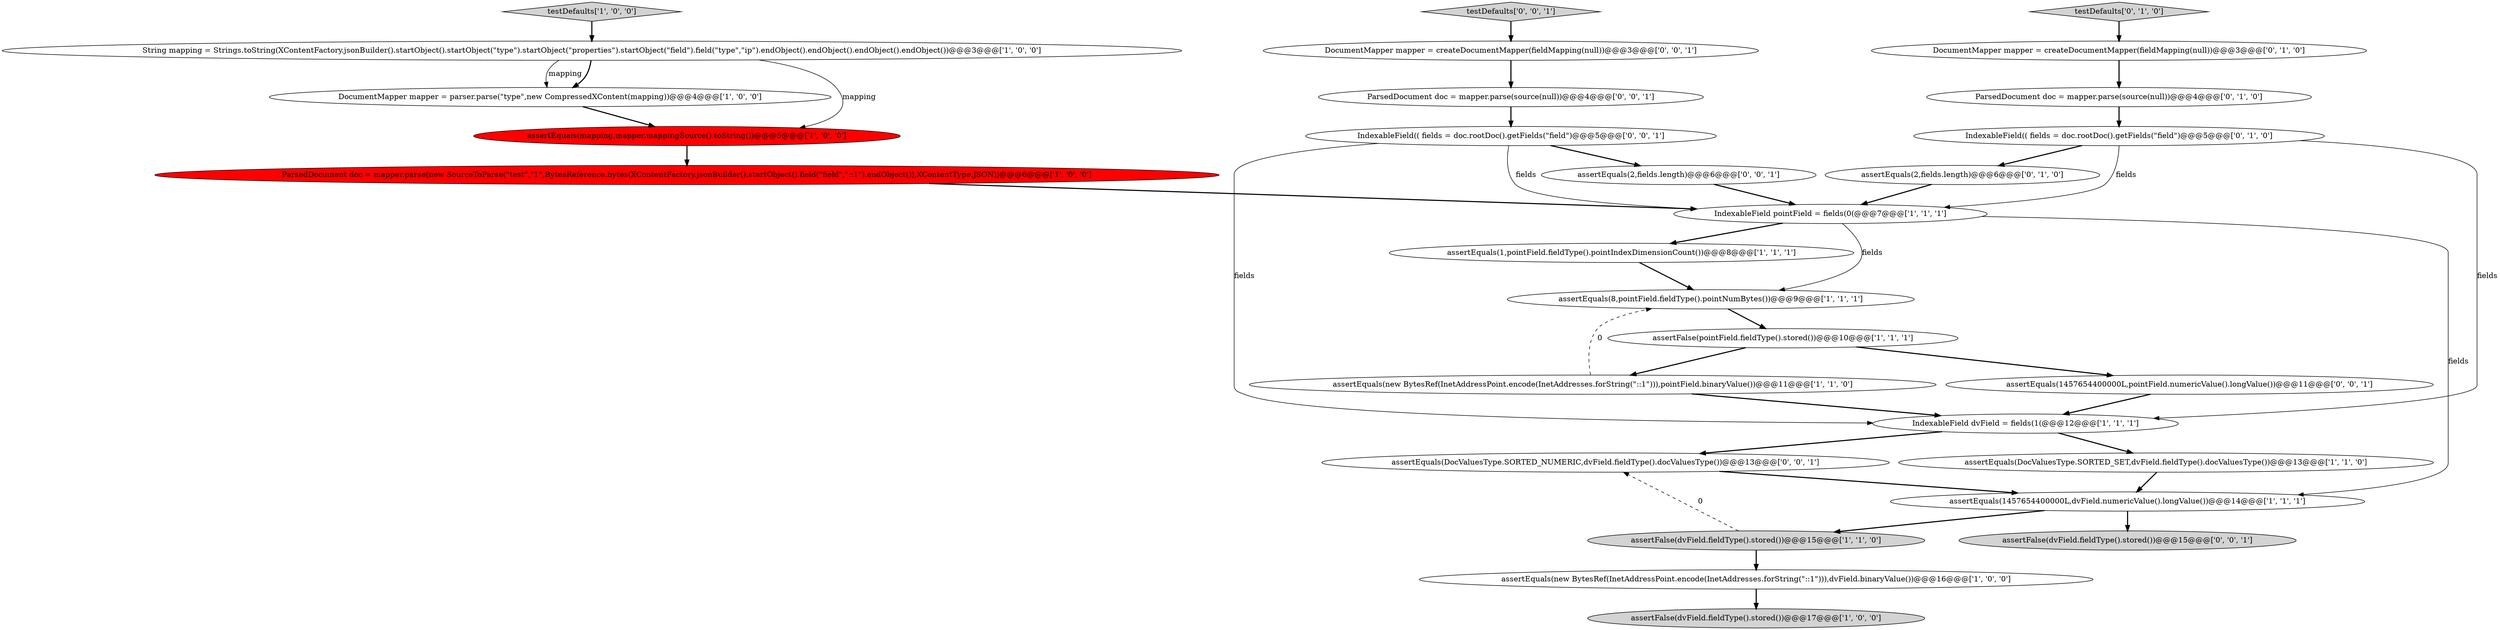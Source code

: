 digraph {
27 [style = filled, label = "assertEquals(DocValuesType.SORTED_NUMERIC,dvField.fieldType().docValuesType())@@@13@@@['0', '0', '1']", fillcolor = white, shape = ellipse image = "AAA0AAABBB3BBB"];
22 [style = filled, label = "assertEquals(1457654400000L,pointField.numericValue().longValue())@@@11@@@['0', '0', '1']", fillcolor = white, shape = ellipse image = "AAA0AAABBB3BBB"];
6 [style = filled, label = "assertFalse(pointField.fieldType().stored())@@@10@@@['1', '1', '1']", fillcolor = white, shape = ellipse image = "AAA0AAABBB1BBB"];
13 [style = filled, label = "assertEquals(new BytesRef(InetAddressPoint.encode(InetAddresses.forString(\"::1\"))),pointField.binaryValue())@@@11@@@['1', '1', '0']", fillcolor = white, shape = ellipse image = "AAA0AAABBB1BBB"];
17 [style = filled, label = "testDefaults['0', '1', '0']", fillcolor = lightgray, shape = diamond image = "AAA0AAABBB2BBB"];
3 [style = filled, label = "assertEquals(1,pointField.fieldType().pointIndexDimensionCount())@@@8@@@['1', '1', '1']", fillcolor = white, shape = ellipse image = "AAA0AAABBB1BBB"];
5 [style = filled, label = "ParsedDocument doc = mapper.parse(new SourceToParse(\"test\",\"1\",BytesReference.bytes(XContentFactory.jsonBuilder().startObject().field(\"field\",\"::1\").endObject()),XContentType.JSON))@@@6@@@['1', '0', '0']", fillcolor = red, shape = ellipse image = "AAA1AAABBB1BBB"];
20 [style = filled, label = "IndexableField(( fields = doc.rootDoc().getFields(\"field\")@@@5@@@['0', '1', '0']", fillcolor = white, shape = ellipse image = "AAA0AAABBB2BBB"];
28 [style = filled, label = "ParsedDocument doc = mapper.parse(source(null))@@@4@@@['0', '0', '1']", fillcolor = white, shape = ellipse image = "AAA0AAABBB3BBB"];
11 [style = filled, label = "assertEquals(8,pointField.fieldType().pointNumBytes())@@@9@@@['1', '1', '1']", fillcolor = white, shape = ellipse image = "AAA0AAABBB1BBB"];
26 [style = filled, label = "testDefaults['0', '0', '1']", fillcolor = lightgray, shape = diamond image = "AAA0AAABBB3BBB"];
16 [style = filled, label = "DocumentMapper mapper = createDocumentMapper(fieldMapping(null))@@@3@@@['0', '1', '0']", fillcolor = white, shape = ellipse image = "AAA0AAABBB2BBB"];
23 [style = filled, label = "IndexableField(( fields = doc.rootDoc().getFields(\"field\")@@@5@@@['0', '0', '1']", fillcolor = white, shape = ellipse image = "AAA0AAABBB3BBB"];
4 [style = filled, label = "assertEquals(1457654400000L,dvField.numericValue().longValue())@@@14@@@['1', '1', '1']", fillcolor = white, shape = ellipse image = "AAA0AAABBB1BBB"];
1 [style = filled, label = "assertEquals(mapping,mapper.mappingSource().toString())@@@5@@@['1', '0', '0']", fillcolor = red, shape = ellipse image = "AAA1AAABBB1BBB"];
24 [style = filled, label = "assertEquals(2,fields.length)@@@6@@@['0', '0', '1']", fillcolor = white, shape = ellipse image = "AAA0AAABBB3BBB"];
12 [style = filled, label = "assertEquals(new BytesRef(InetAddressPoint.encode(InetAddresses.forString(\"::1\"))),dvField.binaryValue())@@@16@@@['1', '0', '0']", fillcolor = white, shape = ellipse image = "AAA0AAABBB1BBB"];
0 [style = filled, label = "assertFalse(dvField.fieldType().stored())@@@15@@@['1', '1', '0']", fillcolor = lightgray, shape = ellipse image = "AAA0AAABBB1BBB"];
10 [style = filled, label = "IndexableField dvField = fields(1(@@@12@@@['1', '1', '1']", fillcolor = white, shape = ellipse image = "AAA0AAABBB1BBB"];
2 [style = filled, label = "IndexableField pointField = fields(0(@@@7@@@['1', '1', '1']", fillcolor = white, shape = ellipse image = "AAA0AAABBB1BBB"];
8 [style = filled, label = "testDefaults['1', '0', '0']", fillcolor = lightgray, shape = diamond image = "AAA0AAABBB1BBB"];
15 [style = filled, label = "assertFalse(dvField.fieldType().stored())@@@17@@@['1', '0', '0']", fillcolor = lightgray, shape = ellipse image = "AAA0AAABBB1BBB"];
9 [style = filled, label = "assertEquals(DocValuesType.SORTED_SET,dvField.fieldType().docValuesType())@@@13@@@['1', '1', '0']", fillcolor = white, shape = ellipse image = "AAA0AAABBB1BBB"];
21 [style = filled, label = "DocumentMapper mapper = createDocumentMapper(fieldMapping(null))@@@3@@@['0', '0', '1']", fillcolor = white, shape = ellipse image = "AAA0AAABBB3BBB"];
19 [style = filled, label = "assertEquals(2,fields.length)@@@6@@@['0', '1', '0']", fillcolor = white, shape = ellipse image = "AAA0AAABBB2BBB"];
25 [style = filled, label = "assertFalse(dvField.fieldType().stored())@@@15@@@['0', '0', '1']", fillcolor = lightgray, shape = ellipse image = "AAA0AAABBB3BBB"];
14 [style = filled, label = "String mapping = Strings.toString(XContentFactory.jsonBuilder().startObject().startObject(\"type\").startObject(\"properties\").startObject(\"field\").field(\"type\",\"ip\").endObject().endObject().endObject().endObject())@@@3@@@['1', '0', '0']", fillcolor = white, shape = ellipse image = "AAA0AAABBB1BBB"];
7 [style = filled, label = "DocumentMapper mapper = parser.parse(\"type\",new CompressedXContent(mapping))@@@4@@@['1', '0', '0']", fillcolor = white, shape = ellipse image = "AAA0AAABBB1BBB"];
18 [style = filled, label = "ParsedDocument doc = mapper.parse(source(null))@@@4@@@['0', '1', '0']", fillcolor = white, shape = ellipse image = "AAA0AAABBB2BBB"];
1->5 [style = bold, label=""];
20->2 [style = solid, label="fields"];
13->10 [style = bold, label=""];
16->18 [style = bold, label=""];
7->1 [style = bold, label=""];
24->2 [style = bold, label=""];
4->25 [style = bold, label=""];
6->22 [style = bold, label=""];
10->27 [style = bold, label=""];
0->12 [style = bold, label=""];
9->4 [style = bold, label=""];
2->3 [style = bold, label=""];
11->6 [style = bold, label=""];
12->15 [style = bold, label=""];
3->11 [style = bold, label=""];
23->10 [style = solid, label="fields"];
8->14 [style = bold, label=""];
14->1 [style = solid, label="mapping"];
19->2 [style = bold, label=""];
0->27 [style = dashed, label="0"];
21->28 [style = bold, label=""];
4->0 [style = bold, label=""];
14->7 [style = bold, label=""];
26->21 [style = bold, label=""];
2->11 [style = solid, label="fields"];
20->10 [style = solid, label="fields"];
18->20 [style = bold, label=""];
5->2 [style = bold, label=""];
23->24 [style = bold, label=""];
27->4 [style = bold, label=""];
28->23 [style = bold, label=""];
6->13 [style = bold, label=""];
23->2 [style = solid, label="fields"];
22->10 [style = bold, label=""];
2->4 [style = solid, label="fields"];
10->9 [style = bold, label=""];
20->19 [style = bold, label=""];
13->11 [style = dashed, label="0"];
14->7 [style = solid, label="mapping"];
17->16 [style = bold, label=""];
}

